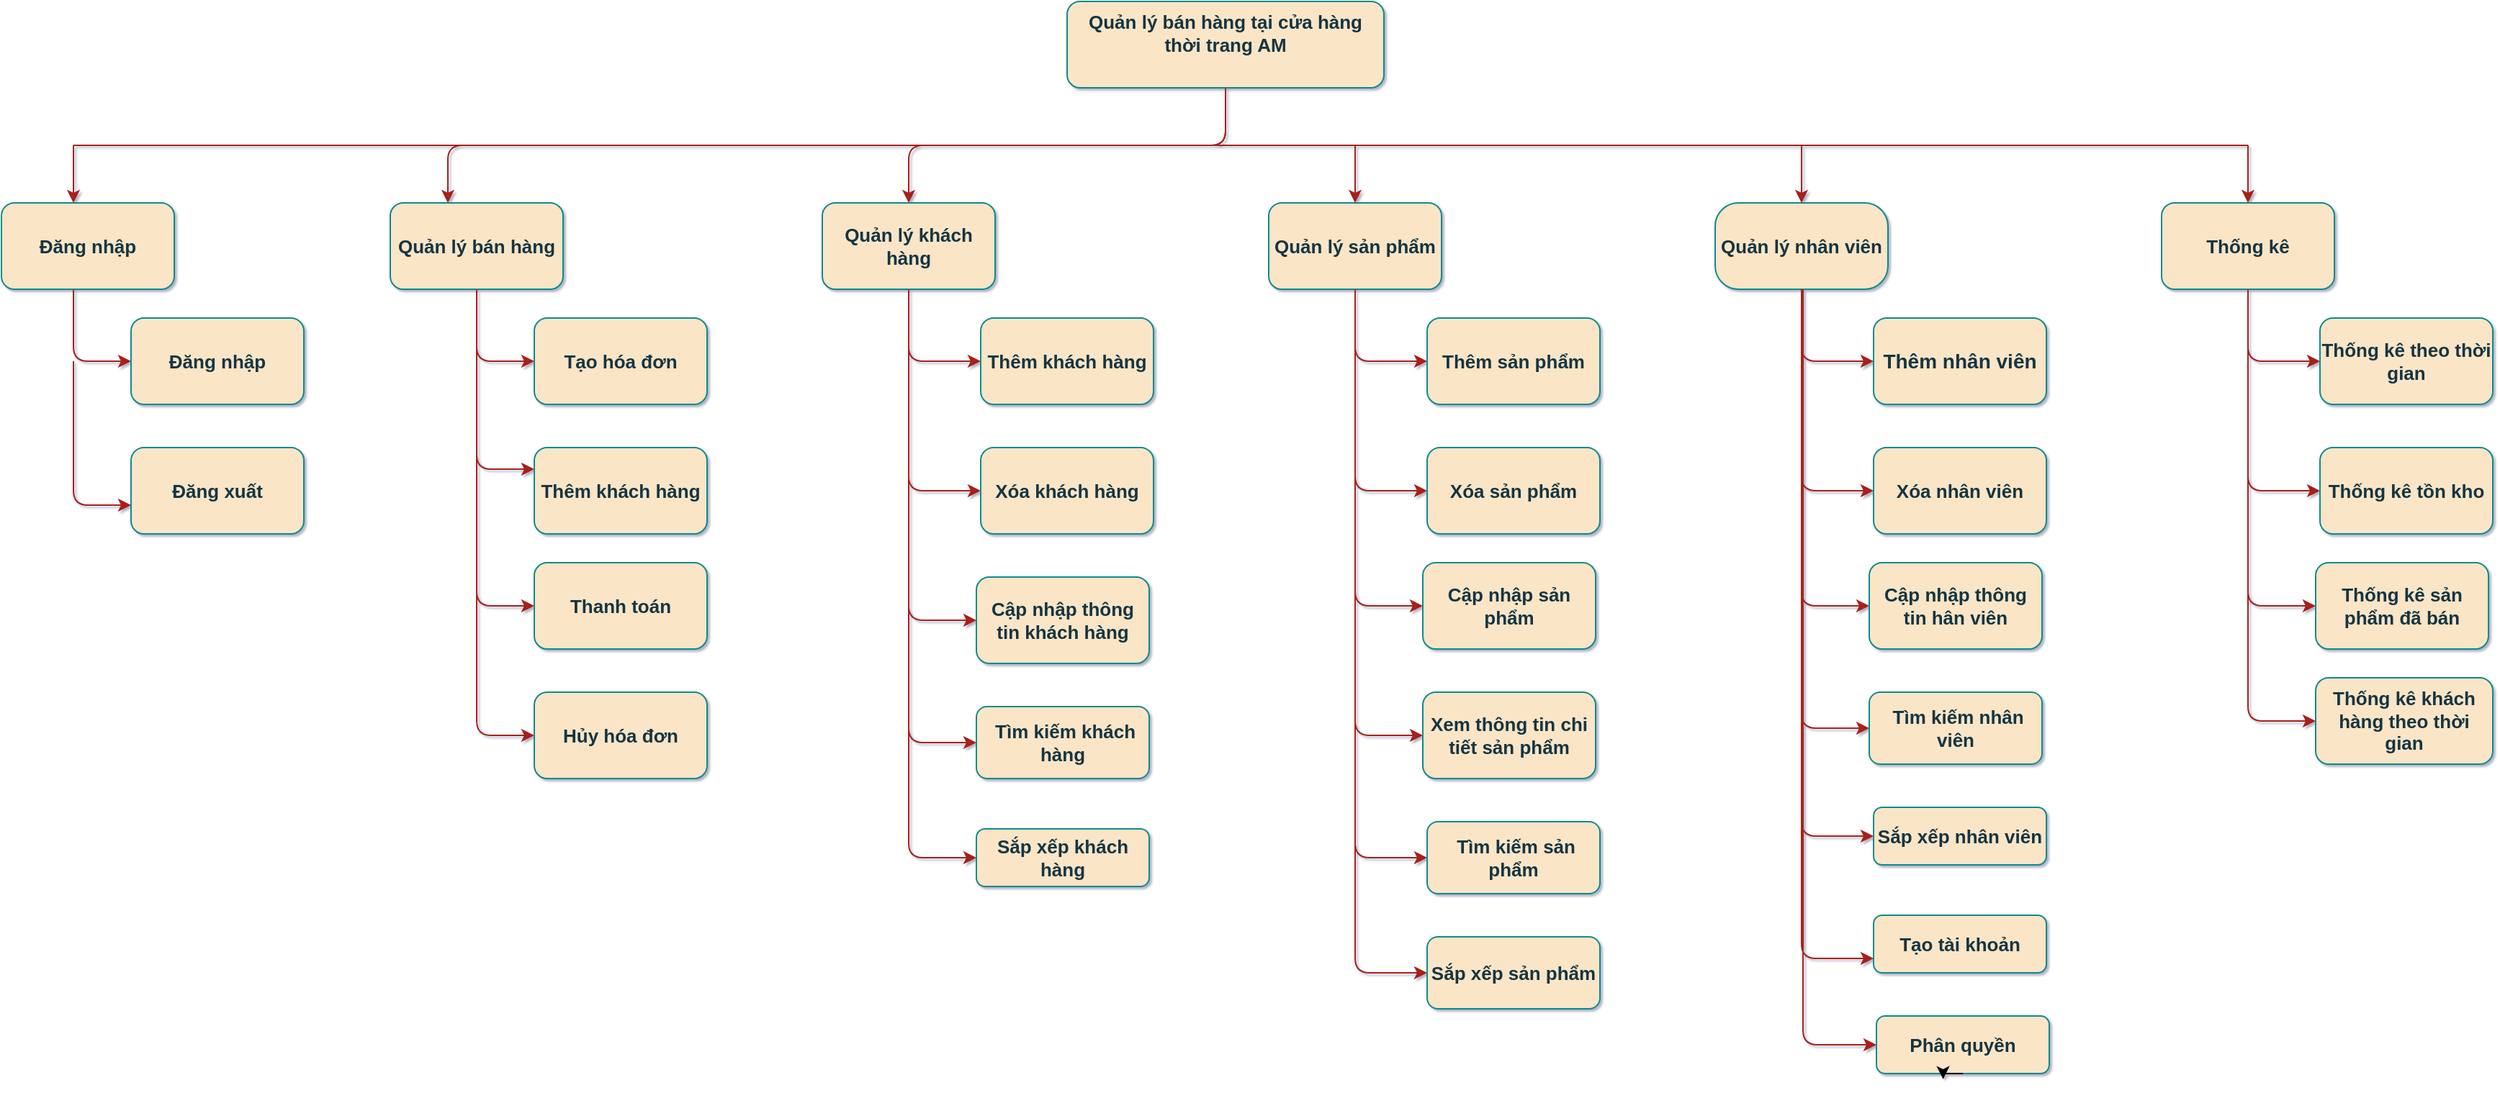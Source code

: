 <mxfile version="21.7.2" type="github">
  <diagram name="Page-1" id="oHARTKPdLtnAkvoKE4Um">
    <mxGraphModel dx="1238" dy="708" grid="0" gridSize="10" guides="1" tooltips="1" connect="1" arrows="0" fold="1" page="0" pageScale="1" pageWidth="827" pageHeight="1169" background="none" math="0" shadow="1">
      <root>
        <mxCell id="0" />
        <mxCell id="1" parent="0" />
        <mxCell id="UXiYXtpkKjH5TabHA4qE-31" value="" style="edgeStyle=orthogonalEdgeStyle;rounded=1;orthogonalLoop=1;jettySize=auto;html=1;fontSize=13;labelBackgroundColor=none;strokeColor=#A8201A;fontColor=default;fontStyle=1" parent="1" edge="1">
          <mxGeometry relative="1" as="geometry">
            <mxPoint x="946" y="50" as="sourcePoint" />
            <mxPoint x="340" y="160" as="targetPoint" />
            <Array as="points">
              <mxPoint x="880" y="50" />
              <mxPoint x="880" y="120" />
              <mxPoint x="340" y="120" />
            </Array>
          </mxGeometry>
        </mxCell>
        <mxCell id="UXiYXtpkKjH5TabHA4qE-33" value="" style="edgeStyle=orthogonalEdgeStyle;rounded=1;orthogonalLoop=1;jettySize=auto;html=1;fontSize=13;labelBackgroundColor=none;strokeColor=#A8201A;fontColor=default;fontStyle=1" parent="1" source="UXiYXtpkKjH5TabHA4qE-2" target="UXiYXtpkKjH5TabHA4qE-32" edge="1">
          <mxGeometry relative="1" as="geometry">
            <Array as="points">
              <mxPoint x="880" y="120" />
              <mxPoint x="660" y="120" />
            </Array>
          </mxGeometry>
        </mxCell>
        <mxCell id="UXiYXtpkKjH5TabHA4qE-2" value="Quản lý bán hàng tại cửa hàng thời trang AM&lt;div style=&quot;border-color: var(--border-color); padding: 0px; margin: 0px; font-size: 13px;&quot;&gt;&lt;br style=&quot;border-color: var(--border-color); padding: 0px; margin: 0px; font-size: 13px;&quot;&gt;&lt;/div&gt;" style="rounded=1;whiteSpace=wrap;html=1;fillColor=#FAE5C7;strokeColor=#0F8B8D;labelBackgroundColor=none;labelBorderColor=none;fontSize=13;fontColor=#143642;fontStyle=1" parent="1" vertex="1">
          <mxGeometry x="770" y="20" width="220" height="60" as="geometry" />
        </mxCell>
        <mxCell id="UXiYXtpkKjH5TabHA4qE-9" value="" style="endArrow=none;html=1;rounded=1;fontSize=13;labelBackgroundColor=none;strokeColor=#A8201A;fontColor=default;fontStyle=1" parent="1" edge="1">
          <mxGeometry width="50" height="50" relative="1" as="geometry">
            <mxPoint x="80" y="120" as="sourcePoint" />
            <mxPoint x="1590" y="120" as="targetPoint" />
          </mxGeometry>
        </mxCell>
        <mxCell id="UXiYXtpkKjH5TabHA4qE-10" value="" style="endArrow=classic;html=1;rounded=1;fontSize=13;labelBackgroundColor=none;strokeColor=#A8201A;fontColor=default;fontStyle=1" parent="1" edge="1">
          <mxGeometry width="50" height="50" relative="1" as="geometry">
            <mxPoint x="80" y="120" as="sourcePoint" />
            <mxPoint x="80" y="160" as="targetPoint" />
          </mxGeometry>
        </mxCell>
        <mxCell id="UXiYXtpkKjH5TabHA4qE-26" value="" style="endArrow=none;html=1;rounded=1;fontSize=13;labelBackgroundColor=none;strokeColor=#A8201A;fontColor=default;fontStyle=1" parent="1" edge="1">
          <mxGeometry width="50" height="50" relative="1" as="geometry">
            <mxPoint x="80" y="320" as="sourcePoint" />
            <mxPoint x="80" y="320" as="targetPoint" />
          </mxGeometry>
        </mxCell>
        <mxCell id="UXiYXtpkKjH5TabHA4qE-58" style="edgeStyle=orthogonalEdgeStyle;rounded=1;orthogonalLoop=1;jettySize=auto;html=1;strokeColor=none;fontSize=13;labelBackgroundColor=none;fontColor=default;fontStyle=1" parent="1" edge="1">
          <mxGeometry relative="1" as="geometry">
            <mxPoint x="354" y="580" as="targetPoint" />
            <mxPoint x="354" y="220" as="sourcePoint" />
          </mxGeometry>
        </mxCell>
        <mxCell id="UXiYXtpkKjH5TabHA4qE-66" style="edgeStyle=orthogonalEdgeStyle;rounded=1;orthogonalLoop=1;jettySize=auto;html=1;entryX=0;entryY=0.5;entryDx=0;entryDy=0;fontSize=13;labelBackgroundColor=none;strokeColor=#A8201A;fontColor=default;fontStyle=1" parent="1" source="UXiYXtpkKjH5TabHA4qE-30" target="UXiYXtpkKjH5TabHA4qE-34" edge="1">
          <mxGeometry relative="1" as="geometry" />
        </mxCell>
        <mxCell id="UXiYXtpkKjH5TabHA4qE-67" style="edgeStyle=orthogonalEdgeStyle;rounded=1;orthogonalLoop=1;jettySize=auto;html=1;entryX=0;entryY=0.25;entryDx=0;entryDy=0;fontSize=13;labelBackgroundColor=none;strokeColor=#A8201A;fontColor=default;fontStyle=1" parent="1" source="UXiYXtpkKjH5TabHA4qE-30" target="UXiYXtpkKjH5TabHA4qE-39" edge="1">
          <mxGeometry relative="1" as="geometry" />
        </mxCell>
        <mxCell id="UXiYXtpkKjH5TabHA4qE-68" style="edgeStyle=orthogonalEdgeStyle;rounded=1;orthogonalLoop=1;jettySize=auto;html=1;entryX=0;entryY=0.5;entryDx=0;entryDy=0;fontSize=13;labelBackgroundColor=none;strokeColor=#A8201A;fontColor=default;fontStyle=1" parent="1" source="UXiYXtpkKjH5TabHA4qE-30" target="UXiYXtpkKjH5TabHA4qE-61" edge="1">
          <mxGeometry relative="1" as="geometry" />
        </mxCell>
        <mxCell id="UXiYXtpkKjH5TabHA4qE-74" style="edgeStyle=orthogonalEdgeStyle;rounded=1;orthogonalLoop=1;jettySize=auto;html=1;entryX=0;entryY=0.5;entryDx=0;entryDy=0;fontSize=13;labelBackgroundColor=none;strokeColor=#A8201A;fontColor=default;fontStyle=1" parent="1" source="UXiYXtpkKjH5TabHA4qE-30" target="UXiYXtpkKjH5TabHA4qE-72" edge="1">
          <mxGeometry relative="1" as="geometry" />
        </mxCell>
        <mxCell id="UXiYXtpkKjH5TabHA4qE-30" value="Quản lý bán hàng" style="whiteSpace=wrap;html=1;fillColor=#FAE5C7;strokeColor=#0F8B8D;rounded=1;labelBackgroundColor=none;labelBorderColor=none;fontSize=13;fontColor=#143642;fontStyle=1" parent="1" vertex="1">
          <mxGeometry x="300" y="160" width="120" height="60" as="geometry" />
        </mxCell>
        <mxCell id="UXiYXtpkKjH5TabHA4qE-79" style="edgeStyle=orthogonalEdgeStyle;rounded=1;orthogonalLoop=1;jettySize=auto;html=1;entryX=0;entryY=0.5;entryDx=0;entryDy=0;fontSize=13;labelBackgroundColor=none;strokeColor=#A8201A;fontColor=default;fontStyle=1" parent="1" source="UXiYXtpkKjH5TabHA4qE-32" target="UXiYXtpkKjH5TabHA4qE-77" edge="1">
          <mxGeometry relative="1" as="geometry" />
        </mxCell>
        <mxCell id="UXiYXtpkKjH5TabHA4qE-80" style="edgeStyle=orthogonalEdgeStyle;rounded=1;orthogonalLoop=1;jettySize=auto;html=1;entryX=0;entryY=0.5;entryDx=0;entryDy=0;fontSize=13;labelBackgroundColor=none;strokeColor=#A8201A;fontColor=default;fontStyle=1" parent="1" source="UXiYXtpkKjH5TabHA4qE-32" target="UXiYXtpkKjH5TabHA4qE-78" edge="1">
          <mxGeometry relative="1" as="geometry" />
        </mxCell>
        <mxCell id="UXiYXtpkKjH5TabHA4qE-84" style="edgeStyle=orthogonalEdgeStyle;rounded=1;orthogonalLoop=1;jettySize=auto;html=1;entryX=0;entryY=0.5;entryDx=0;entryDy=0;fontSize=13;labelBackgroundColor=none;strokeColor=#A8201A;fontColor=default;fontStyle=1" parent="1" source="UXiYXtpkKjH5TabHA4qE-32" target="UXiYXtpkKjH5TabHA4qE-82" edge="1">
          <mxGeometry relative="1" as="geometry" />
        </mxCell>
        <mxCell id="UXiYXtpkKjH5TabHA4qE-87" style="edgeStyle=orthogonalEdgeStyle;rounded=1;orthogonalLoop=1;jettySize=auto;html=1;entryX=0;entryY=0.5;entryDx=0;entryDy=0;fontSize=13;labelBackgroundColor=none;strokeColor=#A8201A;fontColor=default;fontStyle=1" parent="1" source="UXiYXtpkKjH5TabHA4qE-32" target="UXiYXtpkKjH5TabHA4qE-85" edge="1">
          <mxGeometry relative="1" as="geometry" />
        </mxCell>
        <mxCell id="UXiYXtpkKjH5TabHA4qE-90" style="edgeStyle=orthogonalEdgeStyle;rounded=1;orthogonalLoop=1;jettySize=auto;html=1;entryX=0;entryY=0.5;entryDx=0;entryDy=0;fontSize=13;labelBackgroundColor=none;strokeColor=#A8201A;fontColor=default;fontStyle=1" parent="1" source="UXiYXtpkKjH5TabHA4qE-32" target="UXiYXtpkKjH5TabHA4qE-86" edge="1">
          <mxGeometry relative="1" as="geometry" />
        </mxCell>
        <mxCell id="UXiYXtpkKjH5TabHA4qE-32" value="Quản lý khách hàng&lt;br style=&quot;font-size: 13px;&quot;&gt;" style="rounded=1;whiteSpace=wrap;html=1;fillColor=#FAE5C7;strokeColor=#0F8B8D;labelBackgroundColor=none;labelBorderColor=none;fontSize=13;fontColor=#143642;fontStyle=1" parent="1" vertex="1">
          <mxGeometry x="600" y="160" width="120" height="60" as="geometry" />
        </mxCell>
        <mxCell id="UXiYXtpkKjH5TabHA4qE-34" value="Tạo hóa đơn" style="whiteSpace=wrap;html=1;fillColor=#FAE5C7;strokeColor=#0F8B8D;rounded=1;labelBackgroundColor=none;labelBorderColor=none;fontSize=13;fontColor=#143642;fontStyle=1" parent="1" vertex="1">
          <mxGeometry x="400" y="240" width="120" height="60" as="geometry" />
        </mxCell>
        <mxCell id="UXiYXtpkKjH5TabHA4qE-39" value="Thêm khách hàng" style="whiteSpace=wrap;html=1;fillColor=#FAE5C7;strokeColor=#0F8B8D;rounded=1;labelBackgroundColor=none;labelBorderColor=none;fontSize=13;fontColor=#143642;fontStyle=1" parent="1" vertex="1">
          <mxGeometry x="400" y="330" width="120" height="60" as="geometry" />
        </mxCell>
        <mxCell id="UXiYXtpkKjH5TabHA4qE-41" value="" style="edgeStyle=orthogonalEdgeStyle;rounded=1;orthogonalLoop=1;jettySize=auto;html=1;fontSize=13;labelBackgroundColor=none;strokeColor=#A8201A;fontColor=default;fontStyle=1" parent="1" source="UXiYXtpkKjH5TabHA4qE-43" target="UXiYXtpkKjH5TabHA4qE-44" edge="1">
          <mxGeometry relative="1" as="geometry">
            <Array as="points">
              <mxPoint x="80" y="270" />
            </Array>
          </mxGeometry>
        </mxCell>
        <mxCell id="UXiYXtpkKjH5TabHA4qE-43" value="Đăng nhập" style="whiteSpace=wrap;html=1;fillColor=#FAE5C7;strokeColor=#0F8B8D;rounded=1;labelBackgroundColor=none;labelBorderColor=none;fontSize=13;fontColor=#143642;fontStyle=1" parent="1" vertex="1">
          <mxGeometry x="30" y="160" width="120" height="60" as="geometry" />
        </mxCell>
        <mxCell id="UXiYXtpkKjH5TabHA4qE-44" value="Đăng nhập" style="whiteSpace=wrap;html=1;fillColor=#FAE5C7;strokeColor=#0F8B8D;rounded=1;labelBackgroundColor=none;labelBorderColor=none;fontSize=13;fontColor=#143642;fontStyle=1" parent="1" vertex="1">
          <mxGeometry x="120" y="240" width="120" height="60" as="geometry" />
        </mxCell>
        <mxCell id="UXiYXtpkKjH5TabHA4qE-45" value="Đăng xuất" style="whiteSpace=wrap;html=1;fillColor=#FAE5C7;strokeColor=#0F8B8D;rounded=1;labelBackgroundColor=none;labelBorderColor=none;fontSize=13;fontColor=#143642;fontStyle=1" parent="1" vertex="1">
          <mxGeometry x="120" y="330" width="120" height="60" as="geometry" />
        </mxCell>
        <mxCell id="UXiYXtpkKjH5TabHA4qE-50" value="" style="edgeStyle=orthogonalEdgeStyle;rounded=1;orthogonalLoop=1;jettySize=auto;html=1;fontSize=13;labelBackgroundColor=none;strokeColor=#A8201A;fontColor=default;fontStyle=1" parent="1" edge="1">
          <mxGeometry relative="1" as="geometry">
            <Array as="points">
              <mxPoint x="80" y="370" />
            </Array>
            <mxPoint x="80" y="270" as="sourcePoint" />
            <mxPoint x="120" y="370" as="targetPoint" />
          </mxGeometry>
        </mxCell>
        <mxCell id="UXiYXtpkKjH5TabHA4qE-61" value="Thanh toán" style="whiteSpace=wrap;html=1;fillColor=#FAE5C7;strokeColor=#0F8B8D;rounded=1;labelBackgroundColor=none;labelBorderColor=none;fontSize=13;fontColor=#143642;fontStyle=1" parent="1" vertex="1">
          <mxGeometry x="400" y="410" width="120" height="60" as="geometry" />
        </mxCell>
        <mxCell id="UXiYXtpkKjH5TabHA4qE-72" value="Hủy hóa đơn" style="whiteSpace=wrap;html=1;fillColor=#FAE5C7;strokeColor=#0F8B8D;rounded=1;labelBackgroundColor=none;labelBorderColor=none;fontSize=13;fontColor=#143642;fontStyle=1" parent="1" vertex="1">
          <mxGeometry x="400" y="500" width="120" height="60" as="geometry" />
        </mxCell>
        <mxCell id="UXiYXtpkKjH5TabHA4qE-77" value="Thêm khách hàng" style="whiteSpace=wrap;html=1;fillColor=#FAE5C7;strokeColor=#0F8B8D;rounded=1;labelBackgroundColor=none;labelBorderColor=none;fontSize=13;fontColor=#143642;fontStyle=1" parent="1" vertex="1">
          <mxGeometry x="710" y="240" width="120" height="60" as="geometry" />
        </mxCell>
        <mxCell id="UXiYXtpkKjH5TabHA4qE-78" value="Xóa khách hàng" style="whiteSpace=wrap;html=1;fillColor=#FAE5C7;strokeColor=#0F8B8D;rounded=1;labelBackgroundColor=none;labelBorderColor=none;fontSize=13;fontColor=#143642;fontStyle=1" parent="1" vertex="1">
          <mxGeometry x="710" y="330" width="120" height="60" as="geometry" />
        </mxCell>
        <mxCell id="UXiYXtpkKjH5TabHA4qE-82" value="Cập nhập thông tin khách hàng" style="whiteSpace=wrap;html=1;fillColor=#FAE5C7;strokeColor=#0F8B8D;rounded=1;labelBackgroundColor=none;labelBorderColor=none;fontSize=13;fontColor=#143642;fontStyle=1" parent="1" vertex="1">
          <mxGeometry x="707" y="420" width="120" height="60" as="geometry" />
        </mxCell>
        <mxCell id="UXiYXtpkKjH5TabHA4qE-85" value="&amp;nbsp;Tìm kiếm khách hàng" style="whiteSpace=wrap;html=1;fillColor=#FAE5C7;strokeColor=#0F8B8D;rounded=1;labelBackgroundColor=none;labelBorderColor=none;fontSize=13;fontColor=#143642;fontStyle=1" parent="1" vertex="1">
          <mxGeometry x="707" y="510" width="120" height="50" as="geometry" />
        </mxCell>
        <mxCell id="UXiYXtpkKjH5TabHA4qE-86" value="Sắp xếp khách hàng" style="whiteSpace=wrap;html=1;fillColor=#FAE5C7;strokeColor=#0F8B8D;rounded=1;labelBackgroundColor=none;labelBorderColor=none;fontSize=13;fontColor=#143642;fontStyle=1" parent="1" vertex="1">
          <mxGeometry x="707" y="595" width="120" height="40" as="geometry" />
        </mxCell>
        <mxCell id="UXiYXtpkKjH5TabHA4qE-158" style="edgeStyle=orthogonalEdgeStyle;rounded=1;orthogonalLoop=1;jettySize=auto;html=1;entryX=0;entryY=0.5;entryDx=0;entryDy=0;fontSize=13;labelBackgroundColor=none;strokeColor=#A8201A;fontColor=default;fontStyle=1" parent="1" source="UXiYXtpkKjH5TabHA4qE-164" target="UXiYXtpkKjH5TabHA4qE-165" edge="1">
          <mxGeometry relative="1" as="geometry" />
        </mxCell>
        <mxCell id="UXiYXtpkKjH5TabHA4qE-159" style="edgeStyle=orthogonalEdgeStyle;rounded=1;orthogonalLoop=1;jettySize=auto;html=1;entryX=0;entryY=0.5;entryDx=0;entryDy=0;fontSize=13;labelBackgroundColor=none;strokeColor=#A8201A;fontColor=default;fontStyle=1" parent="1" source="UXiYXtpkKjH5TabHA4qE-164" target="UXiYXtpkKjH5TabHA4qE-166" edge="1">
          <mxGeometry relative="1" as="geometry" />
        </mxCell>
        <mxCell id="UXiYXtpkKjH5TabHA4qE-160" style="edgeStyle=orthogonalEdgeStyle;rounded=1;orthogonalLoop=1;jettySize=auto;html=1;entryX=0;entryY=0.5;entryDx=0;entryDy=0;fontSize=13;labelBackgroundColor=none;strokeColor=#A8201A;fontColor=default;fontStyle=1" parent="1" source="UXiYXtpkKjH5TabHA4qE-164" target="UXiYXtpkKjH5TabHA4qE-167" edge="1">
          <mxGeometry relative="1" as="geometry" />
        </mxCell>
        <mxCell id="UXiYXtpkKjH5TabHA4qE-161" style="edgeStyle=orthogonalEdgeStyle;rounded=1;orthogonalLoop=1;jettySize=auto;html=1;entryX=0;entryY=0.5;entryDx=0;entryDy=0;fontSize=13;labelBackgroundColor=none;strokeColor=#A8201A;fontColor=default;fontStyle=1" parent="1" source="UXiYXtpkKjH5TabHA4qE-164" target="UXiYXtpkKjH5TabHA4qE-168" edge="1">
          <mxGeometry relative="1" as="geometry" />
        </mxCell>
        <mxCell id="UXiYXtpkKjH5TabHA4qE-162" style="edgeStyle=orthogonalEdgeStyle;rounded=1;orthogonalLoop=1;jettySize=auto;html=1;entryX=0;entryY=0.5;entryDx=0;entryDy=0;fontSize=13;labelBackgroundColor=none;strokeColor=#A8201A;fontColor=default;fontStyle=1" parent="1" source="UXiYXtpkKjH5TabHA4qE-164" target="UXiYXtpkKjH5TabHA4qE-169" edge="1">
          <mxGeometry relative="1" as="geometry" />
        </mxCell>
        <mxCell id="UXiYXtpkKjH5TabHA4qE-163" style="edgeStyle=orthogonalEdgeStyle;rounded=1;orthogonalLoop=1;jettySize=auto;html=1;entryX=0;entryY=0.5;entryDx=0;entryDy=0;fontSize=13;labelBackgroundColor=none;strokeColor=#A8201A;fontColor=default;fontStyle=1" parent="1" source="UXiYXtpkKjH5TabHA4qE-164" target="UXiYXtpkKjH5TabHA4qE-170" edge="1">
          <mxGeometry relative="1" as="geometry" />
        </mxCell>
        <mxCell id="UXiYXtpkKjH5TabHA4qE-164" value="Quản lý sản phẩm" style="rounded=1;whiteSpace=wrap;html=1;fillColor=#FAE5C7;strokeColor=#0F8B8D;labelBackgroundColor=none;labelBorderColor=none;fontSize=13;fontColor=#143642;fontStyle=1" parent="1" vertex="1">
          <mxGeometry x="910" y="160" width="120" height="60" as="geometry" />
        </mxCell>
        <mxCell id="UXiYXtpkKjH5TabHA4qE-165" value="Thêm sản phẩm" style="whiteSpace=wrap;html=1;fillColor=#FAE5C7;strokeColor=#0F8B8D;rounded=1;labelBackgroundColor=none;labelBorderColor=none;fontSize=13;fontColor=#143642;fontStyle=1" parent="1" vertex="1">
          <mxGeometry x="1020" y="240" width="120" height="60" as="geometry" />
        </mxCell>
        <mxCell id="UXiYXtpkKjH5TabHA4qE-166" value="Xóa sản phẩm" style="whiteSpace=wrap;html=1;fillColor=#FAE5C7;strokeColor=#0F8B8D;rounded=1;labelBackgroundColor=none;labelBorderColor=none;fontSize=13;fontColor=#143642;fontStyle=1" parent="1" vertex="1">
          <mxGeometry x="1020" y="330" width="120" height="60" as="geometry" />
        </mxCell>
        <mxCell id="UXiYXtpkKjH5TabHA4qE-167" value="Cập nhập sản phẩm" style="whiteSpace=wrap;html=1;fillColor=#FAE5C7;strokeColor=#0F8B8D;rounded=1;labelBackgroundColor=none;labelBorderColor=none;fontSize=13;fontColor=#143642;fontStyle=1" parent="1" vertex="1">
          <mxGeometry x="1017" y="410" width="120" height="60" as="geometry" />
        </mxCell>
        <mxCell id="UXiYXtpkKjH5TabHA4qE-168" value="Xem thông tin chi tiết sản phẩm" style="whiteSpace=wrap;html=1;fillColor=#FAE5C7;strokeColor=#0F8B8D;rounded=1;labelBackgroundColor=none;labelBorderColor=none;fontSize=13;fontColor=#143642;fontStyle=1" parent="1" vertex="1">
          <mxGeometry x="1017" y="500" width="120" height="60" as="geometry" />
        </mxCell>
        <mxCell id="UXiYXtpkKjH5TabHA4qE-169" value="&amp;nbsp;Tìm kiếm sản phẩm" style="whiteSpace=wrap;html=1;fillColor=#FAE5C7;strokeColor=#0F8B8D;rounded=1;labelBackgroundColor=none;labelBorderColor=none;fontSize=13;fontColor=#143642;fontStyle=1" parent="1" vertex="1">
          <mxGeometry x="1020" y="590" width="120" height="50" as="geometry" />
        </mxCell>
        <mxCell id="UXiYXtpkKjH5TabHA4qE-170" value="Sắp xếp sản phẩm" style="whiteSpace=wrap;html=1;fillColor=#FAE5C7;strokeColor=#0F8B8D;rounded=1;labelBackgroundColor=none;labelBorderColor=none;fontSize=13;fontColor=#143642;fontStyle=1" parent="1" vertex="1">
          <mxGeometry x="1020" y="670" width="120" height="50" as="geometry" />
        </mxCell>
        <mxCell id="UXiYXtpkKjH5TabHA4qE-174" value="" style="endArrow=classic;html=1;rounded=1;fontSize=13;labelBackgroundColor=none;strokeColor=#A8201A;fontColor=default;fontStyle=1" parent="1" target="UXiYXtpkKjH5TabHA4qE-164" edge="1">
          <mxGeometry width="50" height="50" relative="1" as="geometry">
            <mxPoint x="970" y="120" as="sourcePoint" />
            <mxPoint x="780" y="330" as="targetPoint" />
          </mxGeometry>
        </mxCell>
        <mxCell id="UXiYXtpkKjH5TabHA4qE-175" style="edgeStyle=orthogonalEdgeStyle;rounded=1;orthogonalLoop=1;jettySize=auto;html=1;entryX=0;entryY=0.5;entryDx=0;entryDy=0;fontSize=13;labelBackgroundColor=none;strokeColor=#A8201A;fontColor=default;fontStyle=1" parent="1" source="UXiYXtpkKjH5TabHA4qE-181" target="UXiYXtpkKjH5TabHA4qE-182" edge="1">
          <mxGeometry relative="1" as="geometry">
            <Array as="points">
              <mxPoint x="1280" y="270" />
            </Array>
          </mxGeometry>
        </mxCell>
        <mxCell id="UXiYXtpkKjH5TabHA4qE-176" style="edgeStyle=orthogonalEdgeStyle;rounded=1;orthogonalLoop=1;jettySize=auto;html=1;entryX=0;entryY=0.5;entryDx=0;entryDy=0;fontSize=13;labelBackgroundColor=none;strokeColor=#A8201A;fontColor=default;fontStyle=1" parent="1" source="UXiYXtpkKjH5TabHA4qE-181" target="UXiYXtpkKjH5TabHA4qE-183" edge="1">
          <mxGeometry relative="1" as="geometry" />
        </mxCell>
        <mxCell id="UXiYXtpkKjH5TabHA4qE-177" style="edgeStyle=orthogonalEdgeStyle;rounded=1;orthogonalLoop=1;jettySize=auto;html=1;entryX=0;entryY=0.5;entryDx=0;entryDy=0;fontSize=13;labelBackgroundColor=none;strokeColor=#A8201A;fontColor=default;fontStyle=1" parent="1" source="UXiYXtpkKjH5TabHA4qE-181" target="UXiYXtpkKjH5TabHA4qE-184" edge="1">
          <mxGeometry relative="1" as="geometry" />
        </mxCell>
        <mxCell id="UXiYXtpkKjH5TabHA4qE-179" style="edgeStyle=orthogonalEdgeStyle;rounded=1;orthogonalLoop=1;jettySize=auto;html=1;entryX=0;entryY=0.5;entryDx=0;entryDy=0;fontSize=13;labelBackgroundColor=none;strokeColor=#A8201A;fontColor=default;fontStyle=1" parent="1" source="UXiYXtpkKjH5TabHA4qE-181" target="UXiYXtpkKjH5TabHA4qE-186" edge="1">
          <mxGeometry relative="1" as="geometry" />
        </mxCell>
        <mxCell id="UXiYXtpkKjH5TabHA4qE-180" style="edgeStyle=orthogonalEdgeStyle;rounded=1;orthogonalLoop=1;jettySize=auto;html=1;entryX=0;entryY=0.5;entryDx=0;entryDy=0;fontSize=13;labelBackgroundColor=none;strokeColor=#A8201A;fontColor=default;fontStyle=1" parent="1" source="UXiYXtpkKjH5TabHA4qE-181" target="UXiYXtpkKjH5TabHA4qE-187" edge="1">
          <mxGeometry relative="1" as="geometry" />
        </mxCell>
        <mxCell id="UXiYXtpkKjH5TabHA4qE-181" value="Quản lý nhân viên&lt;br style=&quot;font-size: 13px;&quot;&gt;" style="rounded=1;whiteSpace=wrap;html=1;fillColor=#FAE5C7;strokeColor=#0F8B8D;labelBackgroundColor=none;labelBorderColor=none;fontSize=13;fontColor=#143642;fontStyle=1;arcSize=27;" parent="1" vertex="1">
          <mxGeometry x="1220" y="160" width="120" height="60" as="geometry" />
        </mxCell>
        <mxCell id="UXiYXtpkKjH5TabHA4qE-182" value="Thêm nhân viên" style="whiteSpace=wrap;html=1;fillColor=#FAE5C7;strokeColor=#0F8B8D;rounded=1;labelBackgroundColor=none;labelBorderColor=none;fontSize=14;fontColor=#143642;fontStyle=1" parent="1" vertex="1">
          <mxGeometry x="1330" y="240" width="120" height="60" as="geometry" />
        </mxCell>
        <mxCell id="UXiYXtpkKjH5TabHA4qE-183" value="Xóa nhân viên" style="whiteSpace=wrap;html=1;fillColor=#FAE5C7;strokeColor=#0F8B8D;rounded=1;labelBackgroundColor=none;labelBorderColor=none;fontSize=13;fontColor=#143642;fontStyle=1" parent="1" vertex="1">
          <mxGeometry x="1330" y="330" width="120" height="60" as="geometry" />
        </mxCell>
        <mxCell id="UXiYXtpkKjH5TabHA4qE-184" value="Cập nhập thông tin hân viên" style="whiteSpace=wrap;html=1;fillColor=#FAE5C7;strokeColor=#0F8B8D;rounded=1;labelBackgroundColor=none;labelBorderColor=none;fontSize=13;fontColor=#143642;fontStyle=1" parent="1" vertex="1">
          <mxGeometry x="1327" y="410" width="120" height="60" as="geometry" />
        </mxCell>
        <mxCell id="UXiYXtpkKjH5TabHA4qE-186" value="&amp;nbsp;Tìm kiếm nhân viên" style="whiteSpace=wrap;html=1;fillColor=#FAE5C7;strokeColor=#0F8B8D;rounded=1;labelBackgroundColor=none;labelBorderColor=none;fontSize=13;fontColor=#143642;fontStyle=1" parent="1" vertex="1">
          <mxGeometry x="1327" y="500" width="120" height="50" as="geometry" />
        </mxCell>
        <mxCell id="UXiYXtpkKjH5TabHA4qE-187" value="Sắp xếp nhân viên" style="whiteSpace=wrap;html=1;fillColor=#FAE5C7;strokeColor=#0F8B8D;rounded=1;labelBackgroundColor=none;labelBorderColor=none;fontSize=13;fontColor=#143642;fontStyle=1" parent="1" vertex="1">
          <mxGeometry x="1330" y="580" width="120" height="40" as="geometry" />
        </mxCell>
        <mxCell id="UXiYXtpkKjH5TabHA4qE-188" value="" style="endArrow=classic;html=1;rounded=1;entryX=0.5;entryY=0;entryDx=0;entryDy=0;fontSize=13;labelBackgroundColor=none;strokeColor=#A8201A;fontColor=default;fontStyle=1" parent="1" target="UXiYXtpkKjH5TabHA4qE-181" edge="1">
          <mxGeometry width="50" height="50" relative="1" as="geometry">
            <mxPoint x="1280" y="120" as="sourcePoint" />
            <mxPoint x="1270" y="70" as="targetPoint" />
          </mxGeometry>
        </mxCell>
        <mxCell id="UXiYXtpkKjH5TabHA4qE-189" style="edgeStyle=orthogonalEdgeStyle;rounded=1;orthogonalLoop=1;jettySize=auto;html=1;entryX=0;entryY=0.5;entryDx=0;entryDy=0;fontSize=13;labelBackgroundColor=none;strokeColor=#A8201A;fontColor=default;fontStyle=1" parent="1" source="UXiYXtpkKjH5TabHA4qE-194" target="UXiYXtpkKjH5TabHA4qE-195" edge="1">
          <mxGeometry relative="1" as="geometry" />
        </mxCell>
        <mxCell id="UXiYXtpkKjH5TabHA4qE-190" style="edgeStyle=orthogonalEdgeStyle;rounded=1;orthogonalLoop=1;jettySize=auto;html=1;entryX=0;entryY=0.5;entryDx=0;entryDy=0;fontSize=13;labelBackgroundColor=none;strokeColor=#A8201A;fontColor=default;fontStyle=1" parent="1" source="UXiYXtpkKjH5TabHA4qE-194" target="UXiYXtpkKjH5TabHA4qE-196" edge="1">
          <mxGeometry relative="1" as="geometry" />
        </mxCell>
        <mxCell id="UXiYXtpkKjH5TabHA4qE-191" style="edgeStyle=orthogonalEdgeStyle;rounded=1;orthogonalLoop=1;jettySize=auto;html=1;entryX=0;entryY=0.5;entryDx=0;entryDy=0;fontSize=13;labelBackgroundColor=none;strokeColor=#A8201A;fontColor=default;fontStyle=1" parent="1" source="UXiYXtpkKjH5TabHA4qE-194" target="UXiYXtpkKjH5TabHA4qE-197" edge="1">
          <mxGeometry relative="1" as="geometry" />
        </mxCell>
        <mxCell id="UXiYXtpkKjH5TabHA4qE-192" style="edgeStyle=orthogonalEdgeStyle;rounded=1;orthogonalLoop=1;jettySize=auto;html=1;entryX=0;entryY=0.5;entryDx=0;entryDy=0;fontSize=13;labelBackgroundColor=none;strokeColor=#A8201A;fontColor=default;fontStyle=1" parent="1" source="UXiYXtpkKjH5TabHA4qE-194" target="UXiYXtpkKjH5TabHA4qE-198" edge="1">
          <mxGeometry relative="1" as="geometry" />
        </mxCell>
        <mxCell id="UXiYXtpkKjH5TabHA4qE-194" value="Thống kê" style="rounded=1;whiteSpace=wrap;html=1;fillColor=#FAE5C7;strokeColor=#0F8B8D;labelBackgroundColor=none;labelBorderColor=none;fontSize=13;fontColor=#143642;fontStyle=1" parent="1" vertex="1">
          <mxGeometry x="1530" y="160" width="120" height="60" as="geometry" />
        </mxCell>
        <mxCell id="UXiYXtpkKjH5TabHA4qE-195" value="Thống kê theo thời gian&lt;br style=&quot;font-size: 13px;&quot;&gt;" style="whiteSpace=wrap;html=1;fillColor=#FAE5C7;strokeColor=#0F8B8D;rounded=1;labelBackgroundColor=none;labelBorderColor=none;fontSize=13;fontColor=#143642;fontStyle=1" parent="1" vertex="1">
          <mxGeometry x="1640" y="240" width="120" height="60" as="geometry" />
        </mxCell>
        <mxCell id="UXiYXtpkKjH5TabHA4qE-196" value="Thống kê tồn kho" style="whiteSpace=wrap;html=1;fillColor=#FAE5C7;strokeColor=#0F8B8D;rounded=1;labelBackgroundColor=none;labelBorderColor=none;fontSize=13;fontColor=#143642;fontStyle=1" parent="1" vertex="1">
          <mxGeometry x="1640" y="330" width="120" height="60" as="geometry" />
        </mxCell>
        <mxCell id="UXiYXtpkKjH5TabHA4qE-197" value="Thống kê sản phẩm đã bán" style="whiteSpace=wrap;html=1;fillColor=#FAE5C7;strokeColor=#0F8B8D;rounded=1;labelBackgroundColor=none;labelBorderColor=none;fontSize=13;fontColor=#143642;fontStyle=1" parent="1" vertex="1">
          <mxGeometry x="1637" y="410" width="120" height="60" as="geometry" />
        </mxCell>
        <mxCell id="UXiYXtpkKjH5TabHA4qE-198" value="Thống kê khách hàng theo thời gian&lt;br style=&quot;font-size: 13px;&quot;&gt;" style="whiteSpace=wrap;html=1;fillColor=#FAE5C7;strokeColor=#0F8B8D;rounded=1;labelBackgroundColor=none;labelBorderColor=none;fontSize=13;fontColor=#143642;fontStyle=1" parent="1" vertex="1">
          <mxGeometry x="1637" y="490" width="123" height="60" as="geometry" />
        </mxCell>
        <mxCell id="UXiYXtpkKjH5TabHA4qE-200" value="" style="endArrow=classic;html=1;rounded=1;fontSize=13;labelBackgroundColor=none;strokeColor=#A8201A;fontColor=default;fontStyle=1" parent="1" target="UXiYXtpkKjH5TabHA4qE-194" edge="1">
          <mxGeometry width="50" height="50" relative="1" as="geometry">
            <mxPoint x="1590" y="120" as="sourcePoint" />
            <mxPoint x="1290" y="350" as="targetPoint" />
          </mxGeometry>
        </mxCell>
        <mxCell id="DKUmeo7mjEmePsVPMmaV-4" value="Tạo tài khoản" style="whiteSpace=wrap;html=1;fillColor=#FAE5C7;strokeColor=#0F8B8D;rounded=1;labelBackgroundColor=none;labelBorderColor=none;fontSize=13;fontColor=#143642;fontStyle=1" vertex="1" parent="1">
          <mxGeometry x="1330" y="655" width="120" height="40" as="geometry" />
        </mxCell>
        <mxCell id="DKUmeo7mjEmePsVPMmaV-8" style="edgeStyle=orthogonalEdgeStyle;rounded=1;orthogonalLoop=1;jettySize=auto;html=1;entryX=0;entryY=0.75;entryDx=0;entryDy=0;fontSize=13;labelBackgroundColor=none;strokeColor=#A8201A;fontColor=default;fontStyle=1;exitX=0.5;exitY=1;exitDx=0;exitDy=0;" edge="1" parent="1" source="UXiYXtpkKjH5TabHA4qE-181" target="DKUmeo7mjEmePsVPMmaV-4">
          <mxGeometry relative="1" as="geometry">
            <mxPoint x="1290" y="230" as="sourcePoint" />
            <mxPoint x="1337" y="640" as="targetPoint" />
            <Array as="points">
              <mxPoint x="1280" y="685" />
            </Array>
          </mxGeometry>
        </mxCell>
        <mxCell id="DKUmeo7mjEmePsVPMmaV-9" value="Phân quyền" style="whiteSpace=wrap;html=1;fillColor=#FAE5C7;strokeColor=#0F8B8D;rounded=1;labelBackgroundColor=none;labelBorderColor=none;fontSize=13;fontColor=#143642;fontStyle=1" vertex="1" parent="1">
          <mxGeometry x="1332" y="725" width="120" height="40" as="geometry" />
        </mxCell>
        <mxCell id="DKUmeo7mjEmePsVPMmaV-11" style="edgeStyle=orthogonalEdgeStyle;rounded=1;orthogonalLoop=1;jettySize=auto;html=1;entryX=0;entryY=0.5;entryDx=0;entryDy=0;fontSize=13;labelBackgroundColor=none;strokeColor=#A8201A;fontColor=default;fontStyle=1" edge="1" parent="1" source="UXiYXtpkKjH5TabHA4qE-181" target="DKUmeo7mjEmePsVPMmaV-9">
          <mxGeometry relative="1" as="geometry">
            <mxPoint x="1300" y="240" as="sourcePoint" />
            <mxPoint x="1337" y="730" as="targetPoint" />
            <Array as="points">
              <mxPoint x="1281" y="745" />
            </Array>
          </mxGeometry>
        </mxCell>
        <mxCell id="DKUmeo7mjEmePsVPMmaV-12" style="edgeStyle=orthogonalEdgeStyle;rounded=0;orthogonalLoop=1;jettySize=auto;html=1;exitX=0.5;exitY=1;exitDx=0;exitDy=0;entryX=0.386;entryY=1.098;entryDx=0;entryDy=0;entryPerimeter=0;" edge="1" parent="1" source="DKUmeo7mjEmePsVPMmaV-9" target="DKUmeo7mjEmePsVPMmaV-9">
          <mxGeometry relative="1" as="geometry" />
        </mxCell>
      </root>
    </mxGraphModel>
  </diagram>
</mxfile>
